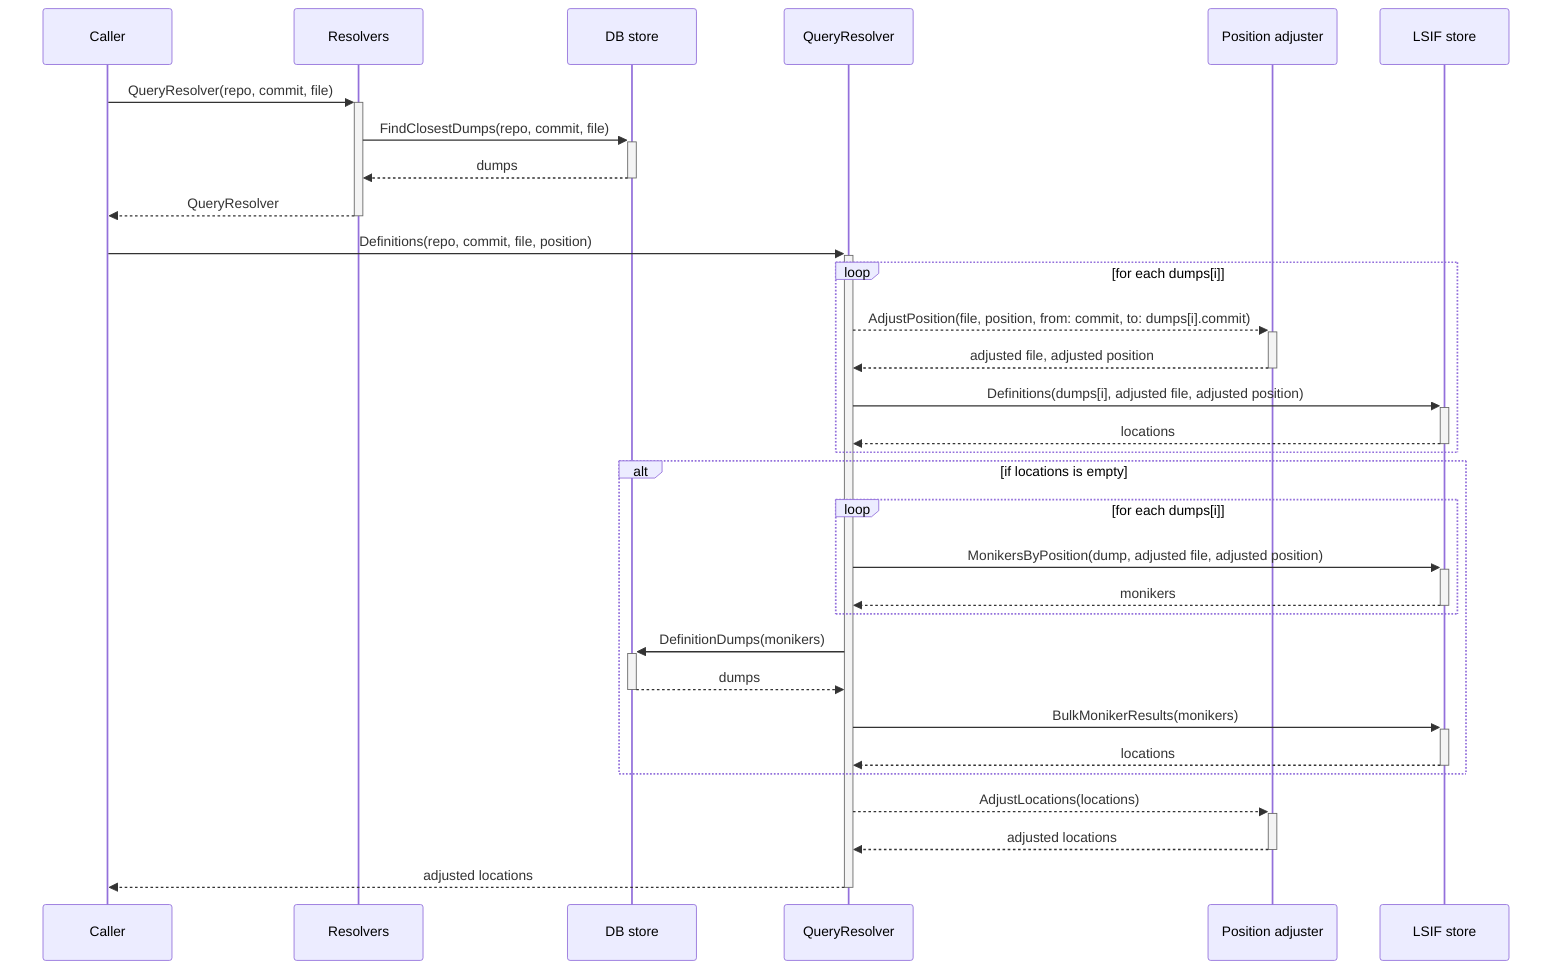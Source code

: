 sequenceDiagram
  Caller          ->>+ Resolvers: QueryResolver(repo, commit, file)
  Resolvers       ->>+ DB store: FindClosestDumps(repo, commit, file)
  DB store       -->>- Resolvers: dumps
  Resolvers      -->>- Caller: QueryResolver
  Caller          ->>+ QueryResolver: Definitions(repo, commit, file, position)

  loop for each dumps[i]
    QueryResolver     -->>+ Position adjuster: AdjustPosition(file, position, from: commit, to: dumps[i].commit)
    Position adjuster -->>- QueryResolver: adjusted file, adjusted position
    QueryResolver      ->>+ LSIF store: Definitions(dumps[i], adjusted file, adjusted position)
    LSIF store        -->>- QueryResolver: locations
  end

  alt if locations is empty
    loop for each dumps[i]
      QueryResolver    ->>+ LSIF store: MonikersByPosition(dump, adjusted file, adjusted position)
      LSIF store      -->>- QueryResolver: monikers
    end

    QueryResolver    ->>+ DB store: DefinitionDumps(monikers)
    DB store        -->>- QueryResolver: dumps

    QueryResolver    ->>+ LSIF store: BulkMonikerResults(monikers)
    LSIF store      -->>- QueryResolver: locations
  end

  QueryResolver     -->>+ Position adjuster: AdjustLocations(locations)
  Position adjuster -->>- QueryResolver: adjusted locations
  QueryResolver     -->>- Caller: adjusted locations